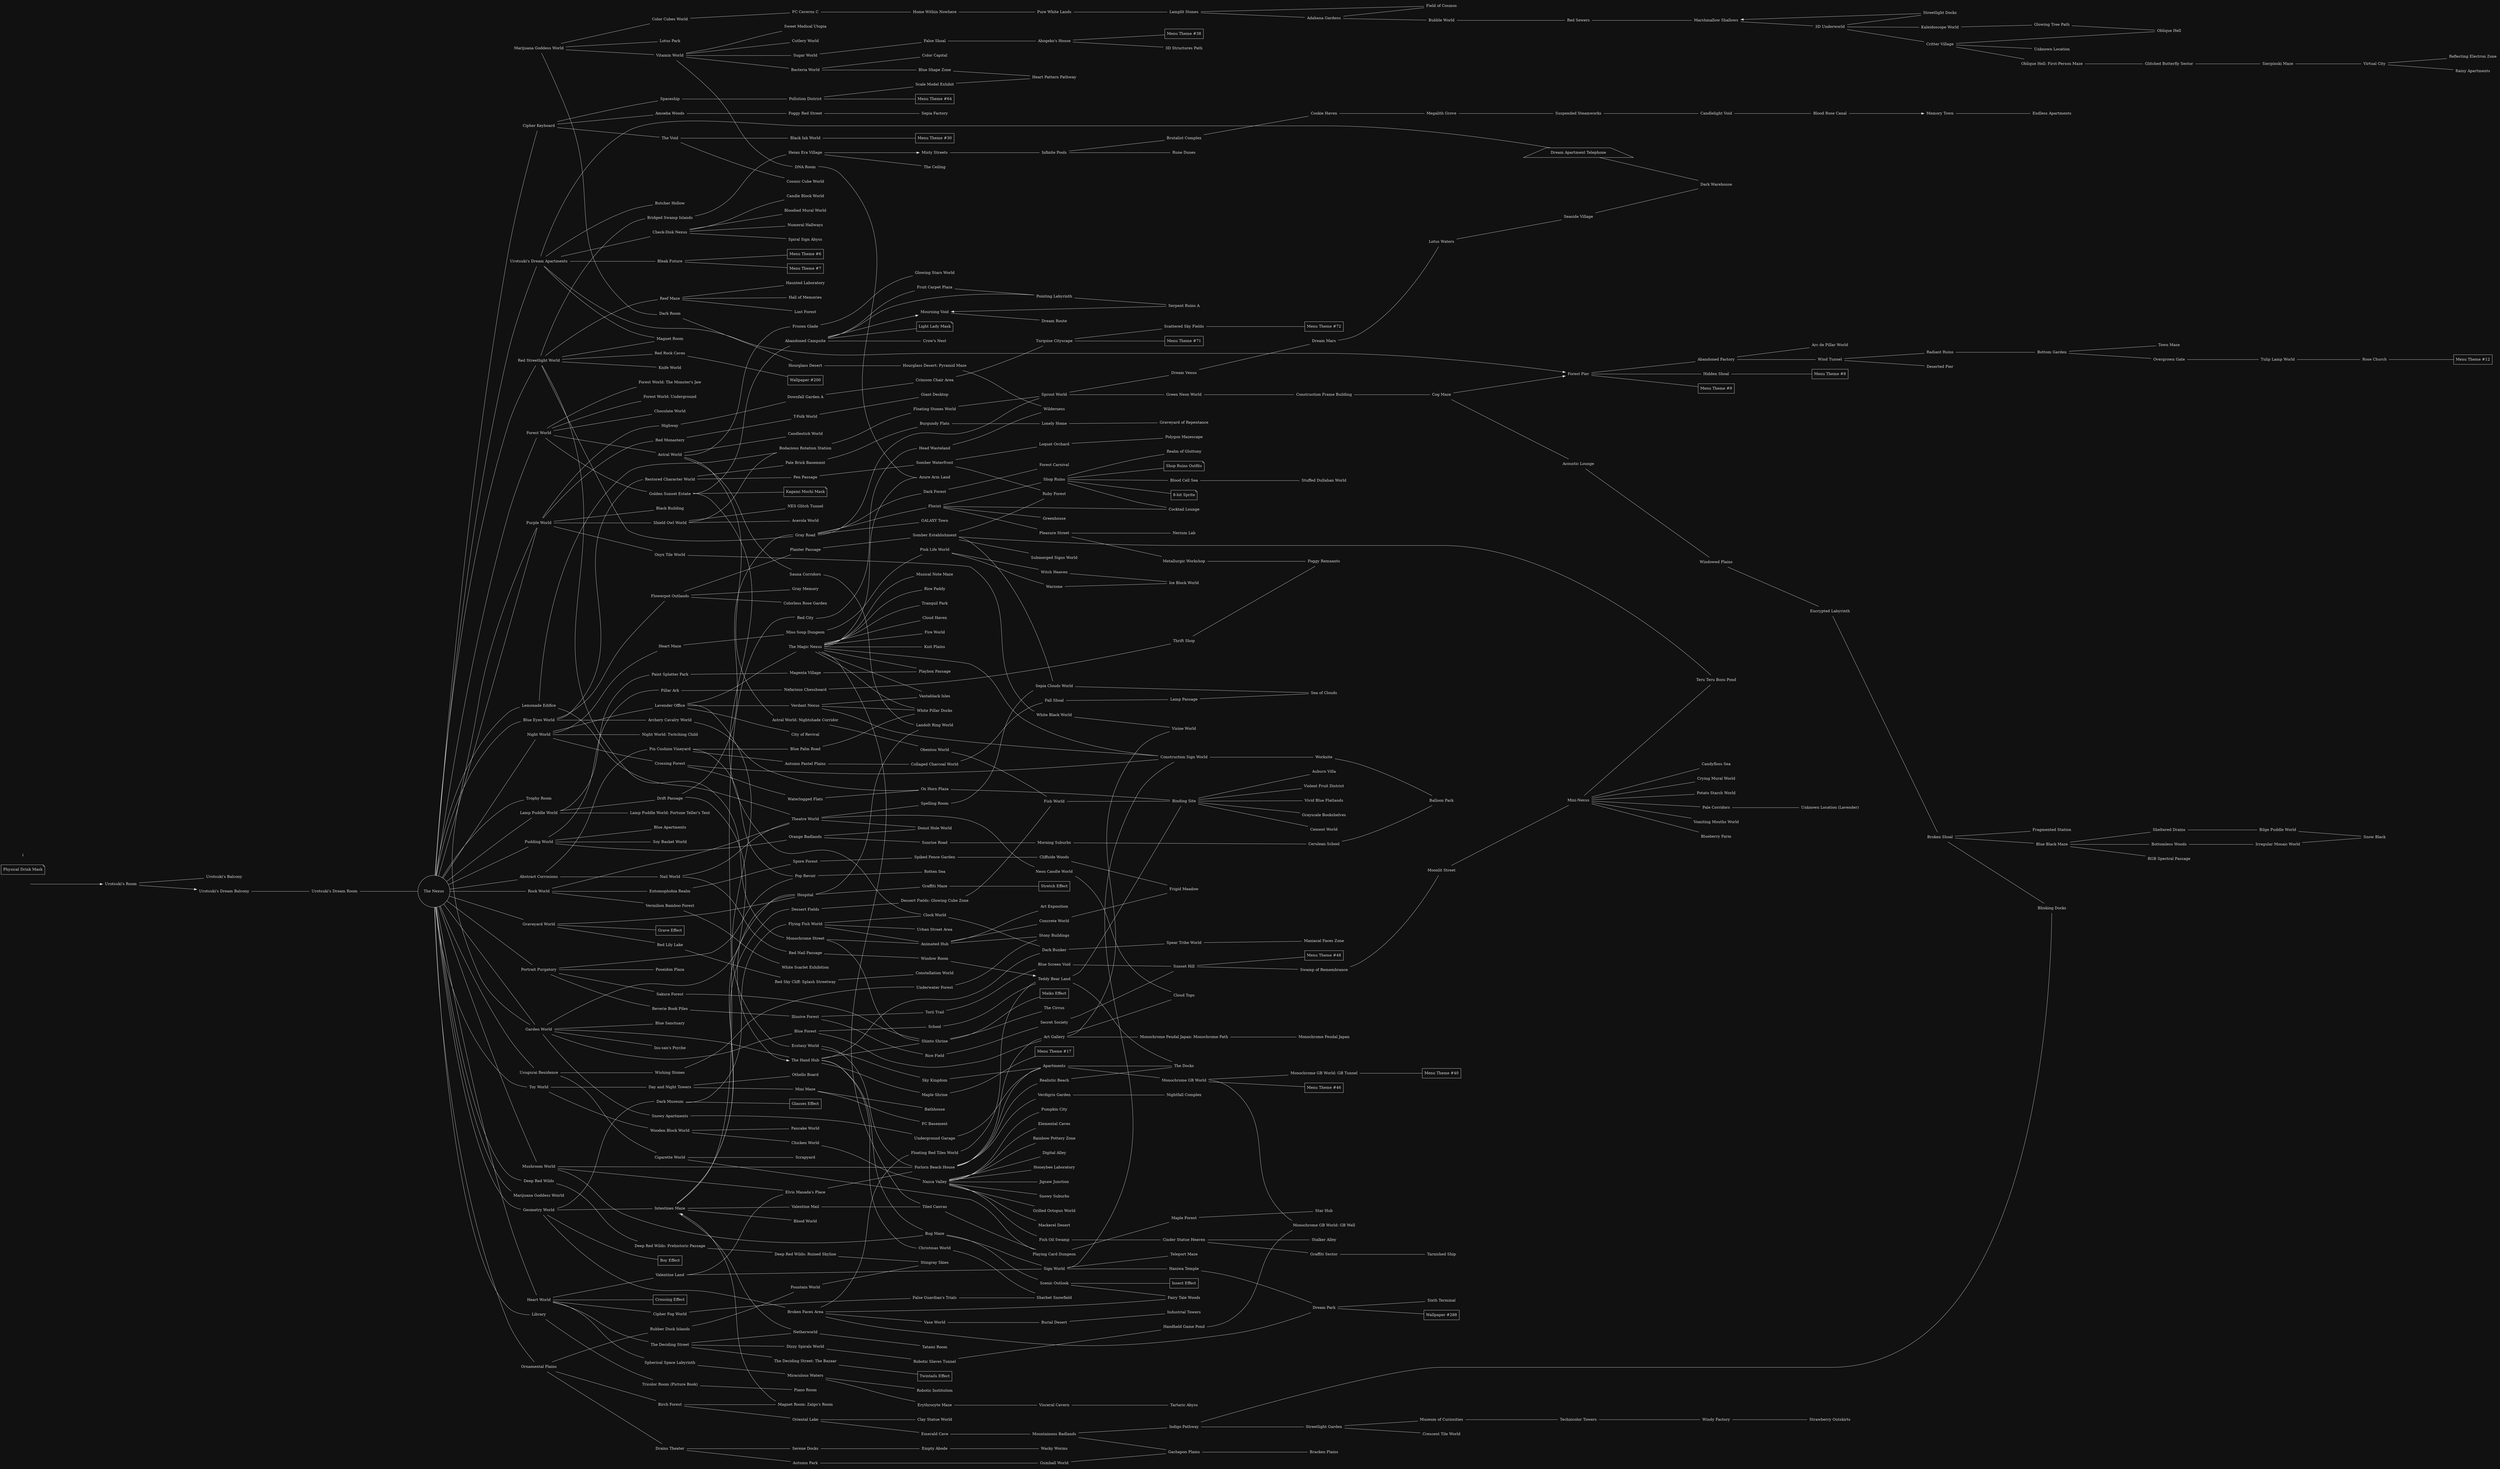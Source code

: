 graph G 
{         
    center=true
    fontname="Courier-Sans"
    bgcolor="#111111"
    ranksep=3
    rankdir=LR
    mclimit=100
    overlap=false

    node[
    shape=plaintext,
    fontcolor="#dddddd",
    color="#dddddd"
    ]

    edge[
    color="#dddddd"
    ]
    
    "The Nexus"[shape=circle]

    "Boy Effect"[shape=box]
    "Crossing Effect"[shape=box]
    "Glasses Effect"[shape=box]
    "Grave Effect"[shape=box]
    "Stretch Effect"[shape=box]
    "Twintails Effect"[shape=box]
    "Insect Effect"[shape=box]

    "Maiko Effect"[shape=box]

    "Kagami Mochi Mask"[shape=note]
    "Light Lady Mask"[shape=note]
    "Physical Drink Mask"[shape=note]
    "Shop Ruins Outfits"[shape=note]
    "8-bit Sprite"[shape=note]

    "Menu Theme #6"[shape=box]
    "Menu Theme #7"[shape=box]
    "Menu Theme #8"[shape=box]
    "Menu Theme #9"[shape=box]
    "Menu Theme #12"[shape=box]
    "Menu Theme #17"[shape=box]
    "Menu Theme #30"[shape=box]
    "Menu Theme #38"[shape=box]
    "Menu Theme #40"[shape=box]
    "Menu Theme #46"[shape=box]
    "Menu Theme #48"[shape=box]
    "Menu Theme #64"[shape=box]
    "Menu Theme #71"[shape=box]
    "Menu Theme #72"[shape=box]

    "Wallpaper #200"[shape=box]
    "Wallpaper #288"[shape=box]

    "Dream Apartment Telephone"[shape=trapezium]
    
    //Connections :D

    " " -- "Urotsuki's Room"[dir=forward]
    "Urotsuki's Room" -- "Urotsuki's Balcony"
    "Urotsuki's Room" -- "Urotsuki's Dream Balcony" [dir=forward]
    "Urotsuki's Dream Balcony" -- "Urotsuki's Dream Room"
    "Urotsuki's Dream Room" -- "The Nexus"

    "The Nexus" -- "Abstract Corrosions"
    "The Nexus" -- "Blue Eyes World"
    "The Nexus" -- "Cipher Keyboard"
    "The Nexus" -- "Deep Red Wilds"
    "The Nexus" -- "Forest World"
    "The Nexus" -- "Garden World"
    "The Nexus" -- "Geometry World"
    "The Nexus" -- "Graveyard World"
    "The Nexus" -- "Heart World"
    "The Nexus" -- "Lamp Puddle World"
    "The Nexus" -- "Lemonade Edifice"
    "The Nexus" -- "Library"
    "The Nexus" -- "Marijuana Goddess Woirld"
    "The Nexus" -- "Mushroom World"
    "The Nexus" -- "Night World"
    "The Nexus" -- "Ornamental Plains"
    "The Nexus" -- "Portrait Purgatory"
    "The Nexus" -- "Pudding World"
    "The Nexus" -- "Purple World"
    "The Nexus" -- "Red Streetlight World"
    "The Nexus" -- "Rock World"
    "The Nexus" -- "Toy World"
    "The Nexus" -- "Urotsuki's Dream Apartments"
    "The Nexus" -- "Usugurai Residence"
    "The Nexus" -- "Trophy Room"

    {rank=same; "Abstract Corrosions", "Blue Eyes World", "Cipher Keyboard", "Deep Red Wilds", "Forest World", "Garden World", "Geometry World", "Graveyard World", "Heart World",
    "Lamp Puddle World", "Lemonade Edifice", "Library", "Marijuana Goddess World", "Mushroom World", "Night World", "Ornamental Plains", "Portrait Purgatory", "Pudding World",
    "Purple World", "Red Streetlight World", "Rock World", "Toy World", "Urotsuki's Dream Apartments", "Usugurai Residence", "Trophy Room"}

    "3D Underworld" -- "Critter Village"
    "3D Underworld" -- "Kaleidoscope World"
    "3D Underworld" -- "Streetlight Docks"

    "Abandoned Campsite" -- "Crow's Nest"
    "Abandoned Campsite" -- "Fruit Carpet Plaza"
    "Abandoned Campsite" -- "Mourning Void"[dir=forward]
    "Abandoned Campsite" -- "Pointing Labyrinth"
    "Abandoned Campsite" -- "Light Lady Mask"
    
    "Abandoned Factory" -- "Arc de Pillar World"
    "Abandoned Factory" -- "Wind Tunnel"

    "Abstract Corrosions" -- "Nail World"
    "Abstract Corrosions" -- "Pin Cushion Vineyard"

    "Adabana Gardens" -- "Bubble World"
    "Adabana Gardens" -- "Field of Cosmos"
i
    "Acoustic Lounge" -- "Windowed Plains"

    "Ahogeko's House" -- "3D Structures Path"
    "Ahogeko's House" -- "Menu Theme #38"
    
    "Amoeba Woods" -- "Foggy Red Street"

    "Animated Hub" -- "Art Exposition"
    "Animated Hub" -- "Concrete World"
    "Animated Hub" -- "Stony Buildings"

    "Apartments" -- "Monochrome GB World"
    "Apartments" -- "The Docks"

    "Archery Cavalry World" -- "Ox Horn Plaza"

    "Art Gallery" -- "Cloud Tops"
    "Art Gallery" -- "Monochrome Feudal Japan: Monochrome Path"
    "Art Gallery" -- "Visine World"

    "Astral World" -- "Frozen Glade"
    "Astral World" -- "Sauna Corridors"
    "Astral World" -- "Astral World: Nightshade Corridor"
    "Astral World" -- "Candlestick World"

    "Astral World: Nightshade Corridor" -- "Obentou World"

    "Autumn Park" -- "Gumball World"

    "Autumn Pastel Plains" -- "Collaged Charcoal World"

    "Bacteria World" -- "Blue Shape Zone"
    "Bacteria World" -- "Color Capital"

    "Bilge Puddle World" -- "Snow Black"

    "Binding Site" -- "Auburn Villa"
    "Binding Site" -- "Grayscale Bookshelves"
    "Binding Site" -- "Violent Fruit District"
    "Binding Site" -- "Vivid Blue Flatlands"
    "Binding Site" -- "Cement World"

    "Birch Forest" -- "Magnet Room: Zalgo's Room"
    "Birch Forest" -- "Oriental Lake"

    "Black Ink World" -- "Menu Theme #30"

    "Bleak Future" -- "Menu Theme #6"
    "Bleak Future" -- "Menu Theme #7"

    "Blood Cell Sea" -- "Stuffed Dullahan World"

    "Blood Rose Canal" -- "Memory Town"[dir=forward]

    "Blue Black Maze" -- "Bottomless Woods"
    "Blue Black Maze" -- "RGB Spectral Passage"
    "Blue Black Maze" -- "Sheltered Drains"

    "Blue Eyes World" -- "Archery Cavalry World"
    "Blue Eyes World" -- "Flowerpot Outlands"
    "Blue Eyes World" -- "Restored Character World"
	
    "Blue Forest" -- "Art Gallery"
    "Blue Forest" -- "School"

    "Blue Palm Road" -- "White Pillar Docks"

    "Blue Screen Void" -- "Sunset Hill"

    "Blue Shape Zone" -- "Heart Pattern Pathway"

    "Bodacious Rotation Station" -- "Floating Stones World"
    
    "Bottom Garden" -- "Overgrown Gate"
    "Bottom Garden" -- "Town Maze"

    "Bottomless Woods" -- "Irregular Mosaic World"

    "Bridged Swamp Islands" -- "Heian Era Village"

    "Broken Faces Area" -- "Dream Park"
    "Broken Faces Area" -- "Fairy Tale Woods"
    "Broken Faces Area" -- "Floating Red Tiles World"
    "Broken Faces Area" -- "Vase World"

    "Broken Shoal" -- "Blinking Docks"
    "Broken Shoal" -- "Blue Black Maze"
    "Broken Shoal" -- "Fragmented Station"

    "Brutalist Complex" -- "Cookie Haven"

    "Bubble World" -- "Red Sewers"

    "Bug Maze" -- "Scenic Outlook"
    "Bug Maze" -- "Sign World"

    "Burgundy Flats" -- "Lonely Home"

    "Burial Desert" -- "Industrial Towers"

    "Candlelight Void" -- "Blood Rose Canal"

    "Cerulean School" -- "Balloon Park"

    "Check-Disk Nexus" -- "Bloodied Mural World"
    "Check-Disk Nexus" -- "Candle Block World"
    "Check-Disk Nexus" -- "Numeral Hallways"
    "Check-Disk Nexus" -- "Spiral Sign Abyss"

    "Chicken World" -- "Nazca Valley"

    "Christmas World" -- "Sherbet Snowfield"
    
    "Cigarette World" -- "Playing Card Dungeon"
    "Cigarette World" -- "Scrapyard"

    "Cinder Statue Heaven" -- "Graffiti Sector"
    "Cinder Statue Heaven" -- "Stalker Alley"

    "Cipher Fog World" -- "False Guardian's Trials"

    "Cipher Keyboard" -- "Amoeba Woods"
    "Cipher Keyboard" -- "Spaceship"
    "Cipher Keyboard" -- "The Void"

    "Cliffside Woods" -- "Frigid Meadow"

    "Clock World" -- "Dark Bunker"
    "Flying Fish World" -- "Clock World"
   
    "Cog Maze" -- "Acoustic Lounge"
    "Cog Maze" -- "Forest Pier"[dir=forward]

    "Collaged Charcoal World" -- "Fall Shoal"

    "Color Cubes World" -- "FC Caverns C"

    "Concrete World" -- "Frigid Meadow"
    
    "Construction Frame Building" -- "Cog Maze"
    "Construction Sign World" -- "Worksite"

    "Cookie Haven" -- "Megalith Grove"

    "Crimson Chair Area" -- "Turqoise Cityscape"

    "Critter Village" -- "Oblique Hell"
    "Critter Village" -- "Oblique Hell: First-Person Maze"
    "Critter Village" -- "Unknown Location"
    
    "Crossing Forest" -- "Construction Sign World"
    "Crossing Forest" -- "Waterlogged Flats"

    "Dark Bunker" -- "Spear Tribe World"

    "Dark Forest" -- "Forest Carnival"

    "Dark Museum" -- "Flying Fish World"
    "Dark Museum" -- "Glasses Effect"

    "Dark Room" -- "Hourglass Desert"

    "Day and Night Towers" -- "Mini Maze"
    "Day and Night Towers" -- "Othello Board"

    "Deep Red Wilds" -- "Deep Red Wilds: Prehistoric Passage"

    "Deep Red Wilds: Prehistoric Passage" -- "Deep Red Wilds: Ruined Skyline"

    "Deep Red Wilds: Ruined Skyline" -- "Stingray Skies"
    
    "Dessert Fields" -- "Dessert Fields: Glowing Cube Zone"

    "Dessert Fields: Glowing Cube Zone" -- "Fish World"

    "Dizzy Spirals World" -- "Robotic Slaves Tunnel"

    "DNA Room" -- "Azure Arm Land"

    "Downfall Garden A" -- "Crimson Chair Area"

    "Drains Theater" -- "Autumn Park"
    "Drains Theater" -- "Serene Docks"

    "Dream Apartment Telephone" -- "Dark Warehouse"

    "Dream Mars" -- "Lotus Waters"

    "Dream Park" -- "Sixth Terminal"
    "Dream Park" -- "Wallpaper #288"

    "Dream Venus" -- "Dream Mars"

    "Drift Passage" -- "Gray Road"
    "Drift Passage" -- "The Hand Hub"[dir=forward]

    "Ecstasy World" -- "Forlorn Beach House"
    "Ecstasy World" -- "Sky Kingdom"

    "Elvis Masada's Place" -- "Forlorn Beach House"

    "Emerald Cave" -- "Mountainous Badlands"

    "Empty Abode" -- "Wacky Worms"

    "Encrypted Labyrinth" -- "Broken Shoal"

    "Entomophobia Realm" -- "Spore Forest"

    "Erythrocyte Maze" -- "Visceral Cavern"

    "False Guardian's Trials" -- "Sherbet Snowfield"

    "Fall Shoal" -- "Lamp Passage"

    "False Shoal" -- "Ahogeko's House"

    "FC Caverns C" -- "Home Within Nowhere"

    "Fish Oil Swamp" -- "Cinder Statue Heaven"

    "Fish World" -- "Binding Site"
    
    "Floating Red Tiles World" -- "Teddy Bear Land"

    "Floating Stones World" -- "Sprout World"

    "Florist" -- "Cocktail Lounge"
    "Florist" -- "Greenhouse"
    "Florist" -- "Pleasure Street"
    "Florist" -- "Shop Ruins"

    "Flowerpot Outlands" -- "Colorless Rose Garden"
    "Flowerpot Outlands" -- "Gray Memory"
    "Flowerpot Outlands" -- "Planter Passage"

    "Flying Fish World" -- "Animated Hub"
    "Flying Fish World" -- "Urban Street Area"
    
    "Foggy Red Street" -- "Sepia Factory"
    
    "Forest Pier" -- "Abandoned Factory"
    "Forest Pier" -- "Hidden Shoal"
    "Forest Pier" -- "Menu Theme #9"

    "Forest World" -- "Astral World"
    "Forest World" -- "Chocolate World"
    "Forest World" -- "Golden Sunset Estate"
    "Forest World" -- "Forest World: The Monster's Jaw"
    "Forest World" -- "Forest World: Underground"
    //"Physical Drink Mask"

    "Forlorn Beach House" -- "Apartments"
    "Forlorn Beach House" -- "Art Gallery"
    "Forlorn Beach House" -- "Realistic Beach"
    "Forlorn Beach House" -- "Verdigris Garden"

    "Fountain World" -- "Stingray Skies"

    "Frozen Glade" -- "Glowing Stars World"

    "Fruit Carpet Plaza" -- "Pointing Labyrinth"

    "Gachapon Plains" -- "Bracken Plains"

    "Garden World" -- "Blue Forest"
    "Garden World" -- "Blue Sanctuary"
    "Garden World" -- "Hospital"
    "Garden World" -- "Inu-san's Psyche"
    "Garden World" -- "Snowy Apartments"
    "Garden World" -- "The Hand Hub"

    "Geometry World" -- "Boy Effect"
    "Geometry World" -- "Broken Faces Area"
    "Geometry World" -- "Dark Museum"
    "Geometry World" -- "Intestines Maze"
    
    "Glitched Butterfly Sector" -- "Sierpinski Maze"

    "Glowing Tree Path" -- "Oblique Hell"
    
    "Golden Sunset Estate" -- "Abandoned Campsite"
    "Golden Sunset Estate" -- "Clock World"
    "Golden Sunset Estate" -- "Kagami Mochi Mask"

    "Graffiti Maze" -- "Stretch Effect"

    "Graffiti Sector" -- "Tarnished Ship"

    "Graveyard World" -- "Grave Effect"
    "Graveyard World" -- "Hospital"
    "Graveyard World" -- "Red Lily Lake"
   
    "Gray Road" -- "Dark Forest"
    "Gray Road" -- "Florist"
    "Gray Road" -- "GALAXY Town"
    "Gray Road" -- "Sprout World"

    "Green Neon World" -- "Construction Frame Building"

    "Gumball World" -- "Gachapon Plains"
    
    "Handheld Game Pond" -- "Monochrome GB World: GB Well"
    
    "Haniwa Temple" -- "Dream Park"

    "Head Wasteland" -- "Wilderness"    

    "Heart Maze" -- "Miso Soup Dungeon"
   
    "Heart World" -- "Cipher Fog World"
    "Heart World" -- "Spherical Space Labyrinth"
    "Heart World" -- "The Deciding Street"
    "Heart World" -- "Valentine Land"
    "Heart World" -- "Crossing Effect"

    "Heian Era Village" -- "Misty Streets"[dir=forward]
    "Heian Era Village" -- "The Ceiling"

    "Hidden Shoal" -- "Menu Theme #8"

    "Highway" -- "Downfall Garden A"

    "Home Within Nowhere" -- "Pure White Lands"
    
    "Hospital" -- "Graffiti Maze"
    "Hospital" -- "Landolt Ring World"

    "Hourglass Desert" -- "Hourglass Desert: Pyramid Maze" 

    "Hourglass Desert: Pyramid Maze" -- "Wilderness"

    "Illusive Forest" -- "Rice Field"
    "Illusive Forest" -- "Torii Trail"

    "Indigo Pathway" -- "Blinking Docks"
    "Indigo Pathway" -- "Streetlight Garden"

    "Infinite Pools" -- "Brutalist Complex"
    "Infinite Pools" -- "Rune Dunes"

    "Intestines Maze" -- "Blood World"
    "Intestines Maze" -- "Dessert Fields"
    "Intestines Maze" -- "Hospital"
    "Intestines Maze" -- "Magnet Room: Zalgo's Room"[dir=back] 
    "Intestines Maze" -- "Netherworld"
    "Intestines Maze" -- "Red City"
    "Intestines Maze" -- "Valentine Mail"

    "Irregular Mosaic World" -- "Snow Black"

    "Kaleidoscope World" -- "Glowing Tree Path"

    "Lamp Passage" -- "Sea of Clouds"

    "Lamp Puddle World" -- "Drift Passage"
    "Lamp Puddle World" -- "Lamp Puddle World: Fortune Teller's Tent"
    "Lamp Puddle World" -- "Paint Splatter Park"

    "Lamplit Stones" -- "Adabana Gardens"
    "Lamplit Stones" -- "Field of Cosmos"

    "Lavender Office" -- "City of Revival"
    "Lavender Office" -- "Ecstasy World"
    "Lavender Office" -- "The Magic Nexus"
    "Lavender Office" -- "Verdant Nexus"
    
    "Lemonade Edifice" -- "Bodacious Rotation Station"
    "Lemonade Edifice" -- "Theatre World"

    "Library" -- "Tricolor Room (Picture Book)"

    "Lonely Home" -- "Graveyard of Repentance"

    "Loquat Orchard" -- "Polygon Mazescape"

    "Lotus Waters" -- "Seaside Village"

    "Magenta Village" -- "Playbox Passage"
    
    "Maple Forest" -- "Star Hub"

    "Maple Shrine" -- "Menu Theme #17"

    "Marijuana Goddess World" -- "Color Cubes World"
    "Marijuana Goddess World" -- "Dark Room"
    "Marijuana Goddess World" -- "Lotus Park"
    "Marijuana Goddess World" -- "Vitamin World"

    "Marshmallow Shallows" -- "3D Underworld"

    "Megalith Grove" -- "Suspended Steamworks"

    "Memory Town" -- "Endless Apartments"

    "Metallurgic Workshop" -- "Foggy Remnants"

    "Mini Maze" -- "Bathhouse"
    "Mini Maze" -- "FC Basement"

    "Mini-Nexus" -- "Blueberry Farm"
    "Mini-Nexus" -- "Candyfloss Sea"
    "Mini-Nexus" -- "Crying Mural World"
    "Mini-Nexus" -- "Pale Corridors"
    "Mini-Nexus" -- "Potato Starch World"
    "Mini-Nexus" -- "Teru Teru Bozu Pond"
    "Mini-Nexus" -- "Vomiting Mouths World"

    "Miraculous Waters" -- "Erythrocyte Maze"
    "Miraculous Waters" -- "Robotic Institution"

    "Miso Soup Dungeon" -- "Pink Life World"

    "Misty Streets" -- "Infinite Pools"
    
    "Monochrome Feudal Japan: Monochrome Path" -- "Monochrome Feudal Japan"

    "Monochrome GB World" -- "Menu Theme #46"
    "Monochrome GB World" -- "Monochrome GB World: GB Tunnel"
    "Monochrome GB World" -- "Monochrome GB World: GB Well"
    
    "Monochrome GB World: GB Tunnel" -- "Menu Theme #40"

    "Monochrome Street" -- "Animated Hub"
    "Monochrome Street" -- "Shinto Shrine"

    "Moonlit Street" -- "Mini-Nexus"

    "Morning Suburbs" -- "Cerulean School"

    "Mountainous Badlands" -- "Gachapon Plains"
    "Mountainous Badlands" -- "Indigo Pathway"

    "Mourning Void" -- "Dream Route"
    "Mourning Void" -- "Serpent Ruins A"[dir=back]

    "Museum of Curiosities" -- "Technicolor Towers"

    "Mushroom World" -- "Bug Maze"
    "Mushroom World" -- "Elvis Masada's Place"
    "Mushroom World" -- "Forlorn Beach House"

    "Nail World" -- "Red Nail Passage"
    "Nail World" -- "Theatre World"

    "Nazca Valley" -- "Digital Alley"
    "Nazca Valley" -- "Elemental Caves"
    "Nazca Valley" -- "Fish Oil Swamp"
    "Nazca Valley" -- "Grilled Octopus World"
    "Nazca Valley" -- "Honeybee Laboratory"
    "Nazca Valley" -- "Jigsaw Junction"
    "Nazca Valley" -- "Mackerel Desert"
    "Nazca Valley" -- "Pumpkin City"
    "Nazca Valley" -- "Rainbow Pottery Zone"
    "Nazca Valley" -- "Snowy Suburbs"

    "Nefarious Chessboard" -- "Thrift Shop"
    
    "Neon Candle World" -- "Cloud Tops"

    "Netherworld" -- "Tatami Room"

    "Night World" -- "Crossing Forest"
    "Night World" -- "Heart Maze"
    "Night World" -- "Lavender Office"
    "Night World" -- "Night World: Twitching Child"

    "Obentou World" -- "Fish World"

    "Oblique Hell: First-Person Maze" -- "Glitched Butterfly Sector"

    "Onyx Tile World" -- "White Black World"

    "Orange Badlands" -- "Donut Hole World"
    "Orange Badlands" -- "Sunrise Road"

    "Oriental Lake" -- "Clay Statue World"
    "Oriental Lake" -- "Emerald Cave"

    "Ornamental Plains" -- "Birch Forest"
    "Ornamental Plains" -- "Drains Theater"
    "Ornamental Plains" -- "Rubber Duck Islands"
    
    "Overgrown Gate" -- "Tulip Lamp World"

    "Ox Horn Plaza" -- "Binding Site"

    "Paint Splatter Park" -- "Magenta Village"

    "Pale Brick Basement" -- "Burgundy Flats"

    "Pale Corridors" -- "Unknown Location (Lavender)"

    "Pen Passage" -- "Somber Waterfront"

    "Pillar Ark" -- "Nefarious Chessboard"

    "Pin Cushion Vineyard" -- "Autumn Pastel Plains"
    "Pin Cushion Vineyard" -- "Blue Palm Road"
    "Pin Cushion Vineyard" -- "Pop Revoir"

    "Pink Life World" -- "Warzone"
    "Pink Life World" -- "Witch Heaven"

    "Planter Passage" -- "Somber Establishment"
    
    "Playing Card Dungeon" -- "Maple Forest"

    "Pleasure Street" -- "Metallurgic Workshop"
    "Pleasure Street" -- "Nerium Lab"

    "Pointing Labyrinth" -- "Serpent Ruins A"
    
    "Pollution District" -- "Scale Model Exhibit"
    "Pollution District" -- "Menu Theme #64"

    "Pop Revoir" -- "Rotten Sea"
    
    "Portrait Purgatory" -- "Pop Revoir"
    "Portrait Purgatory" -- "Poseidon Plaza"
    "Portrait Purgatory" -- "Reverie Book Piles"
    "Portrait Purgatory" -- "Sakura Forest"

    "Pudding World" -- "Blue Apartments"
    "Pudding World" -- "Orange Badlands"
    "Pudding World" -- "Pillar Ark"
    "Pudding World" -- "Soy Basket World"

    "Pure White Lands" -- "Lamplit Stones"

    "Purple World" -- "Black Building"
    "Purple World" -- "Garden World"
    "Purple World" -- "Highway"
    "Purple World" -- "Onyx Tile World"
    "Purple World" -- "Red Monastery"
    "Purple World" -- "Shield Owl World"
    
    "Radiant Ruins" -- "Bottom Garden"

    "Realistic Beach" -- "The Docks"

    "Red City" -- "Head Wasteland"

    "Red Lily Lake" -- "Red Sky Cliff: Splash Streetway"
    
    "Red Nail Passage" -- "Window Room"

    "Red Monastery" -- "T-Folk World"

    "Red Rock Caves" -- "Wallpaper #200"

    "Red Sewers" -- "Marshmallow Shallows"

    "Red Sky Cliff: Splash Streetway" -- "Constellation World"
   
    "Red Streetlight World" -- "Bridged Swamp Islands"
    "Red Streetlight World" -- "Gray Road"
    "Red Streetlight World" -- "Knife World"
    "Red Streetlight World" -- "Magnet Room"
    "Red Streetlight World" -- "Monochrome Street"
    "Red Streetlight World" -- "Red Rock Caves"
    "Red Streetlight World" -- "Reef Maze"

    "Reef Maze" -- "Hall of Memories"
    "Reef Maze" -- "Haunted Laboratory"
    "Reef Maze" -- "Lost Forest"

    "Restored Character World" -- "Pale Brick Basement"
    "Restored Character World" -- "Pen Passage"

    "Reverie Book Piles" -- "Illusive Forest"

    "Rice Field" -- "Secret Society"

    "Robotic Slaves Tunnel" -- "Handheld Game Pond"

    "Rock World" -- "Entomophobia Realm"
    "Rock World" -- "Theatre World"
    "Rock World" -- "Vermilion Bamboo Forest"
    
    "Rose Church" -- "Menu Theme #12"

    "Rubber Duck Islands" -- "Fountain World"

    "Sakura Forest" -- "Shinto Shrine"

    "Sauna Corridors" -- "Landolt Ring World"

    "Scale Model Exhibit" -- "Heart Pattern Pathway"

    "Scattered Sky Fields" -- "Menu Theme #72"

    "Scenic Outlook" -- "Fairy Tale Woods"
    "Scenic Outlook" -- "Insect Effect"

    "School" -- "Teddy Bear Land"

    "Seaside Village" -- "Dark Warehouse"

    "Secret Society" -- "Sunset Hill"

    "Sepia Clouds World" -- "Sea of Clouds"

    "Serene Docks" -- "Empty Abode"

    "Sheltered Drains" -- "Bilge Puddle World"

    "Shield Owl World" -- "Acerola World"
    "Shield Owl World" -- "Bodacious Rotation Station"
    "Shield Owl World" -- "NES Glitch Tunnel"

    "Shinto Shrine" -- "Maiko Effect"
    "Shinto Shrine" -- "The Circus"
   
    "Shop Ruins" -- "Blood Cell Sea"
    "Shop Ruins" -- "Cocktail Lounge"
    "Shop Ruins" -- "Realm of Gluttony"
    "Shop Ruins" -- "Shop Ruins Outfits"
    "Shop Ruins" -- "8-bit Sprite"

    "Sierpinski Maze" -- "Virtual City"

    "Sign World" -- "Construction Sign World"
    "Sign World" -- "Haniwa Temple"
    "Sign World" -- "Teleport Maze"

    "Sky Kingdom" -- "Apartments"

    "Snowy Apartments" -- "Underground Garage"

    "Somber Establishment" -- "Ruby Forest"
    "Somber Establishment" -- "Sepia Clouds World"
    "Somber Establishment" -- "Submerged Signs World"
    "Somber Establishment" -- "Teru Teru Bozu Pond"

    "Somber Waterfront" -- "Loquat Orchard"
    "Somber Waterfront" -- "Ruby Forest"

    "Spaceship" -- "Pollution District"
    
    "Spear Tribe World" -- "Maniacal Faces Zone"

    "Spelling Room" -- "Sepia Clouds World"

    "Spherical Space Labyrinth" -- "Miraculous Waters"

    "Spiked Fence Garden" -- "Cliffside Woods"

    "Spore Forest" -- "Spiked Fence Garden"

    "Sprout World" -- "Dream Venus"
    "Sprout World" -- "Green Neon World"

    "Streetlight Docks" -- "Marshmallow Shallows"[dir=forward]

    "Streetlight Garden" -- "Crescent Tile World"
    "Streetlight Garden" -- "Museum of Curiosities"

    "Sugar World" -- "False Shoal"

    "Sunrise Road" -- "Morning Suburbs"

    "Sunset Hill" -- "Menu Theme #48"
    "Sunset Hill" -- "Swamp of Remembrance"

    "Suspended Steamworks" -- "Candlelight Void"

    "Swamp of Remembrance" -- "Moonlit Street"

    "Technicolor Towers" -- "Windy Factory"
    
    "Teddy Bear Land" -- "Binding Site"
    "Teddy Bear Land" -- "The Docks"
    
    "T-Folk World" -- "Giant Desktop"

    "The Deciding Street" -- "Netherworld"
    "The Deciding Street" -- "Dizzy Spirals World"
    "The Deciding Street" -- "The Deciding Street: The Bazaar"
    
    "The Deciding Street: The Bazaar" -- "Twintails Effect"
   
    "The Hand Hub" -- "Bug Maze"
    "The Hand Hub" -- "Christmas World"
    "The Hand Hub" -- "Dark Bunker"
    "The Hand Hub" -- "Maple Shrine"
    "The Hand Hub" -- "Shinto Shrine"

    "The Magic Nexus" -- "Azure Arm Land"
    "The Magic Nexus" -- "Cloud Haven"
    "The Magic Nexus" -- "Construction Sign World"
    "The Magic Nexus" -- "Fire World"
    "The Magic Nexus" -- "Knit Plains"
    "The Magic Nexus" -- "Musical Note Maze"
    "The Magic Nexus" -- "Playbox Passage"
    "The Magic Nexus" -- "Rice Paddy"
    "The Magic Nexus" -- "Tiled Canvas"
    "The Magic Nexus" -- "Tranquil Park"
    "The Magic Nexus" -- "Vantablack Isles"
    "The Magic Nexus" -- "White Pillar Docks"
    
    "The Void" -- "Black Ink World"
    "The Void" -- "Cosmic Cube World"

    "Theatre World"  -- "Donut Hole World" 
    "Theatre World" -- "Neon Candle World"
    "Theatre World" -- "Spelling Room"

    "Thrift Shop" -- "Foggy Remnants"
    
    "Tiled Canvas" -- "Playing Card Dungeon"

    "Torii Trail" -- "Blue Screen Void"

    "Toy World" -- "Day and Night Towers"
    "Toy World" -- "Wooden Block World"

    "Tricolor Room (Picture Book)" -- "Piano Room"
    
    "Tulip Lamp World" -- "Rose Church"

    "Turqoise Cityscape" -- "Menu Theme #71"
    "Turqoise Cityscape" -- "Scattered Sky Fields"

    "Underground Garage" -- "Apartments" 

    "Underwater Forest" -- "Stony Buildings"

    "Urotsuki's Dream Apartments" -- "Bleak Future"
    "Urotsuki's Dream Apartments" -- "Butcher Hollow"
    "Urotsuki's Dream Apartments" -- "Check-Disk Nexus"
    "Urotsuki's Dream Apartments" -- "Dream Apartment Telephone"
    "Urotsuki's Dream Apartments" -- "Forest Pier"[dir=forward]
    "Urotsuki's Dream Apartments" -- "Magnet Room"
    
    "Usugurai Residence" -- "Cigarette World"
    "Usugurai Residence" -- "Wishing Stones"
    
    "Valentine Land" -- "Elvis Masada's Place"
    "Valentine Land" -- "Sign World"

    "Valentine Mail" -- "Tiled Canvas"

    "Vase World" -- "Burial Desert"

    "Verdant Nexus" -- "Construction Sign World"
    "Verdant Nexus" -- "Vantablack Isles"
    "Verdant Nexus" -- "White Pillar Docks"

    "Verdigris Garden" -- "Nightfall Complex"

    "Vermilion Bamboo Forest" -- "White Scarlet Exhibition"

    "Virtual City" -- "Rainy Apartments"
    "Virtual City" -- "Reflecting Electron Zone"

    "Visceral Cavern" -- "Tartaric Abyss"

    "Vitamin World" -- "Bacteria World"
    "Vitamin World" -- "Cutlery World"
    "Vitamin World" -- "DNA Room"
    "Vitamin World" -- "Sweet Medical Utopia"
    "Vitamin World" -- "Sugar World"

    "Warzone" -- "Ice Block World"

    "Waterlogged Flats" -- "Ox Horn Plaza"

    "White Black World" -- "Visine World"
    
    "Wind Tunnel" -- "Deserted Pier"
    "Wind Tunnel" -- "Radiant Ruins"

    "Window Room" -- "Teddy Bear Land"[dir=forward]

    "Windowed Plains" -- "Encrypted Labyrinth"

    "Windy Factory" -- "Strawberry Outskirts"
    
    "Wishing Stones" -- "Underwater Forest"

    "Witch Heaven" -- "Ice Block World"

    "Wooden Block World" -- "Chicken World"
    "Wooden Block World" -- "Pancake World"

    "Worksite" -- "Balloon Park"
}
